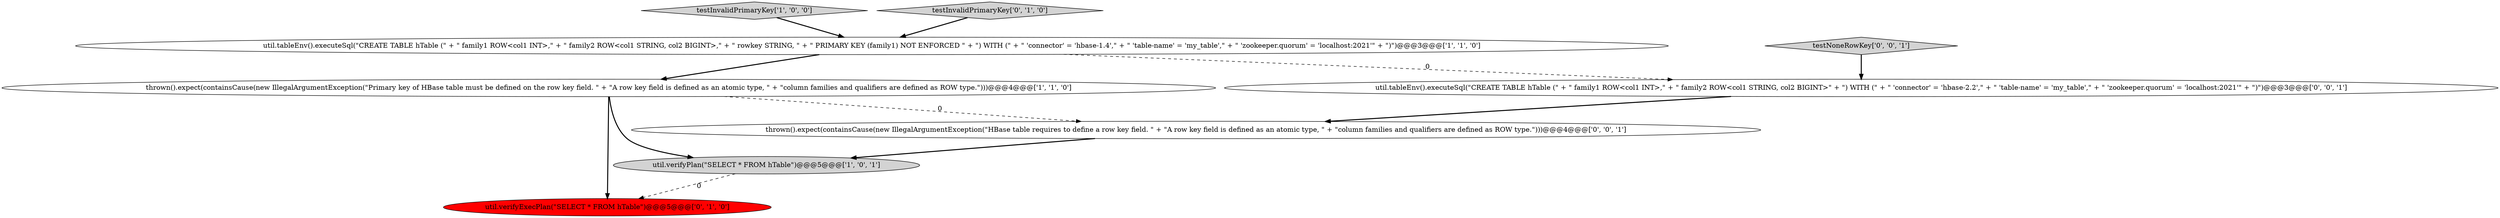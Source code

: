 digraph {
0 [style = filled, label = "util.tableEnv().executeSql(\"CREATE TABLE hTable (\" + \" family1 ROW<col1 INT>,\" + \" family2 ROW<col1 STRING, col2 BIGINT>,\" + \" rowkey STRING, \" + \" PRIMARY KEY (family1) NOT ENFORCED \" + \") WITH (\" + \" 'connector' = 'hbase-1.4',\" + \" 'table-name' = 'my_table',\" + \" 'zookeeper.quorum' = 'localhost:2021'\" + \")\")@@@3@@@['1', '1', '0']", fillcolor = white, shape = ellipse image = "AAA0AAABBB1BBB"];
8 [style = filled, label = "util.tableEnv().executeSql(\"CREATE TABLE hTable (\" + \" family1 ROW<col1 INT>,\" + \" family2 ROW<col1 STRING, col2 BIGINT>\" + \") WITH (\" + \" 'connector' = 'hbase-2.2',\" + \" 'table-name' = 'my_table',\" + \" 'zookeeper.quorum' = 'localhost:2021'\" + \")\")@@@3@@@['0', '0', '1']", fillcolor = white, shape = ellipse image = "AAA0AAABBB3BBB"];
7 [style = filled, label = "testNoneRowKey['0', '0', '1']", fillcolor = lightgray, shape = diamond image = "AAA0AAABBB3BBB"];
3 [style = filled, label = "testInvalidPrimaryKey['1', '0', '0']", fillcolor = lightgray, shape = diamond image = "AAA0AAABBB1BBB"];
4 [style = filled, label = "util.verifyExecPlan(\"SELECT * FROM hTable\")@@@5@@@['0', '1', '0']", fillcolor = red, shape = ellipse image = "AAA1AAABBB2BBB"];
6 [style = filled, label = "thrown().expect(containsCause(new IllegalArgumentException(\"HBase table requires to define a row key field. \" + \"A row key field is defined as an atomic type, \" + \"column families and qualifiers are defined as ROW type.\")))@@@4@@@['0', '0', '1']", fillcolor = white, shape = ellipse image = "AAA0AAABBB3BBB"];
5 [style = filled, label = "testInvalidPrimaryKey['0', '1', '0']", fillcolor = lightgray, shape = diamond image = "AAA0AAABBB2BBB"];
2 [style = filled, label = "util.verifyPlan(\"SELECT * FROM hTable\")@@@5@@@['1', '0', '1']", fillcolor = lightgray, shape = ellipse image = "AAA0AAABBB1BBB"];
1 [style = filled, label = "thrown().expect(containsCause(new IllegalArgumentException(\"Primary key of HBase table must be defined on the row key field. \" + \"A row key field is defined as an atomic type, \" + \"column families and qualifiers are defined as ROW type.\")))@@@4@@@['1', '1', '0']", fillcolor = white, shape = ellipse image = "AAA0AAABBB1BBB"];
0->8 [style = dashed, label="0"];
1->4 [style = bold, label=""];
1->2 [style = bold, label=""];
8->6 [style = bold, label=""];
5->0 [style = bold, label=""];
7->8 [style = bold, label=""];
1->6 [style = dashed, label="0"];
0->1 [style = bold, label=""];
3->0 [style = bold, label=""];
2->4 [style = dashed, label="0"];
6->2 [style = bold, label=""];
}
